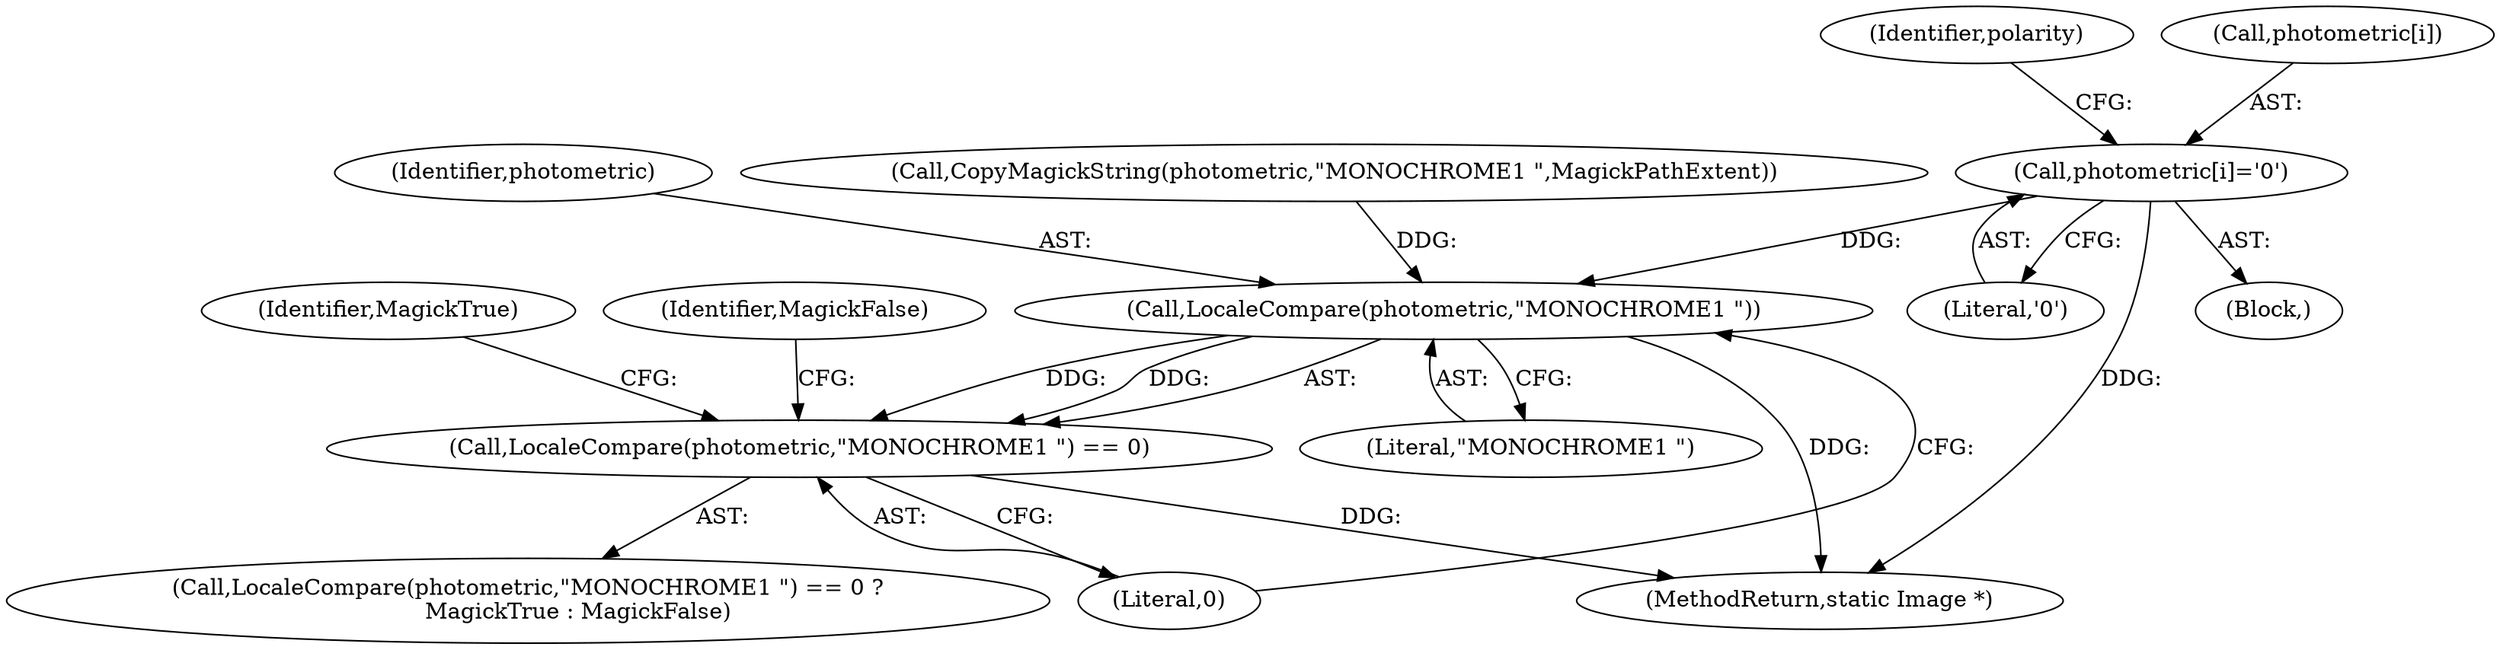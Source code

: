 digraph "0_ImageMagick_5511ef530576ed18fd636baa3bb4eda3d667665d@array" {
"1001398" [label="(Call,photometric[i]='\0')"];
"1001407" [label="(Call,LocaleCompare(photometric,\"MONOCHROME1 \"))"];
"1001406" [label="(Call,LocaleCompare(photometric,\"MONOCHROME1 \") == 0)"];
"1001407" [label="(Call,LocaleCompare(photometric,\"MONOCHROME1 \"))"];
"1001402" [label="(Literal,'\0')"];
"1001411" [label="(Identifier,MagickTrue)"];
"1001398" [label="(Call,photometric[i]='\0')"];
"1001404" [label="(Identifier,polarity)"];
"1001366" [label="(Block,)"];
"1001405" [label="(Call,LocaleCompare(photometric,\"MONOCHROME1 \") == 0 ?\n              MagickTrue : MagickFalse)"];
"1001399" [label="(Call,photometric[i])"];
"1004677" [label="(MethodReturn,static Image *)"];
"1001406" [label="(Call,LocaleCompare(photometric,\"MONOCHROME1 \") == 0)"];
"1001408" [label="(Identifier,photometric)"];
"1001409" [label="(Literal,\"MONOCHROME1 \")"];
"1001412" [label="(Identifier,MagickFalse)"];
"1000342" [label="(Call,CopyMagickString(photometric,\"MONOCHROME1 \",MagickPathExtent))"];
"1001410" [label="(Literal,0)"];
"1001398" -> "1001366"  [label="AST: "];
"1001398" -> "1001402"  [label="CFG: "];
"1001399" -> "1001398"  [label="AST: "];
"1001402" -> "1001398"  [label="AST: "];
"1001404" -> "1001398"  [label="CFG: "];
"1001398" -> "1004677"  [label="DDG: "];
"1001398" -> "1001407"  [label="DDG: "];
"1001407" -> "1001406"  [label="AST: "];
"1001407" -> "1001409"  [label="CFG: "];
"1001408" -> "1001407"  [label="AST: "];
"1001409" -> "1001407"  [label="AST: "];
"1001410" -> "1001407"  [label="CFG: "];
"1001407" -> "1004677"  [label="DDG: "];
"1001407" -> "1001406"  [label="DDG: "];
"1001407" -> "1001406"  [label="DDG: "];
"1000342" -> "1001407"  [label="DDG: "];
"1001406" -> "1001405"  [label="AST: "];
"1001406" -> "1001410"  [label="CFG: "];
"1001410" -> "1001406"  [label="AST: "];
"1001411" -> "1001406"  [label="CFG: "];
"1001412" -> "1001406"  [label="CFG: "];
"1001406" -> "1004677"  [label="DDG: "];
}
